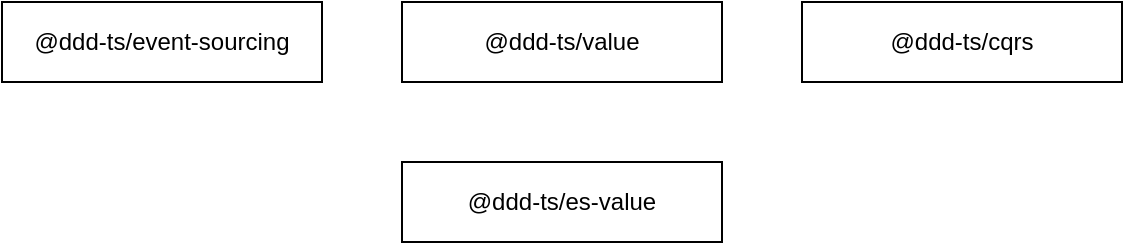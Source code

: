 <mxfile>
    <diagram id="r88g4ZT_aRSuY93ezFZd" name="Page-1">
        <mxGraphModel dx="1501" dy="433" grid="1" gridSize="10" guides="1" tooltips="1" connect="1" arrows="1" fold="1" page="1" pageScale="1" pageWidth="850" pageHeight="1100" math="0" shadow="0">
            <root>
                <mxCell id="0"/>
                <mxCell id="1" parent="0"/>
                <mxCell id="2" value="@ddd-ts/event-sourcing" style="rounded=0;whiteSpace=wrap;html=1;" vertex="1" parent="1">
                    <mxGeometry x="80" y="120" width="160" height="40" as="geometry"/>
                </mxCell>
                <mxCell id="3" value="@ddd-ts/value" style="rounded=0;whiteSpace=wrap;html=1;" vertex="1" parent="1">
                    <mxGeometry x="280" y="120" width="160" height="40" as="geometry"/>
                </mxCell>
                <mxCell id="4" value="@ddd-ts/es-value" style="rounded=0;whiteSpace=wrap;html=1;" vertex="1" parent="1">
                    <mxGeometry x="280" y="200" width="160" height="40" as="geometry"/>
                </mxCell>
                <mxCell id="5" value="@ddd-ts/cqrs" style="rounded=0;whiteSpace=wrap;html=1;" vertex="1" parent="1">
                    <mxGeometry x="480" y="120" width="160" height="40" as="geometry"/>
                </mxCell>
            </root>
        </mxGraphModel>
    </diagram>
</mxfile>
